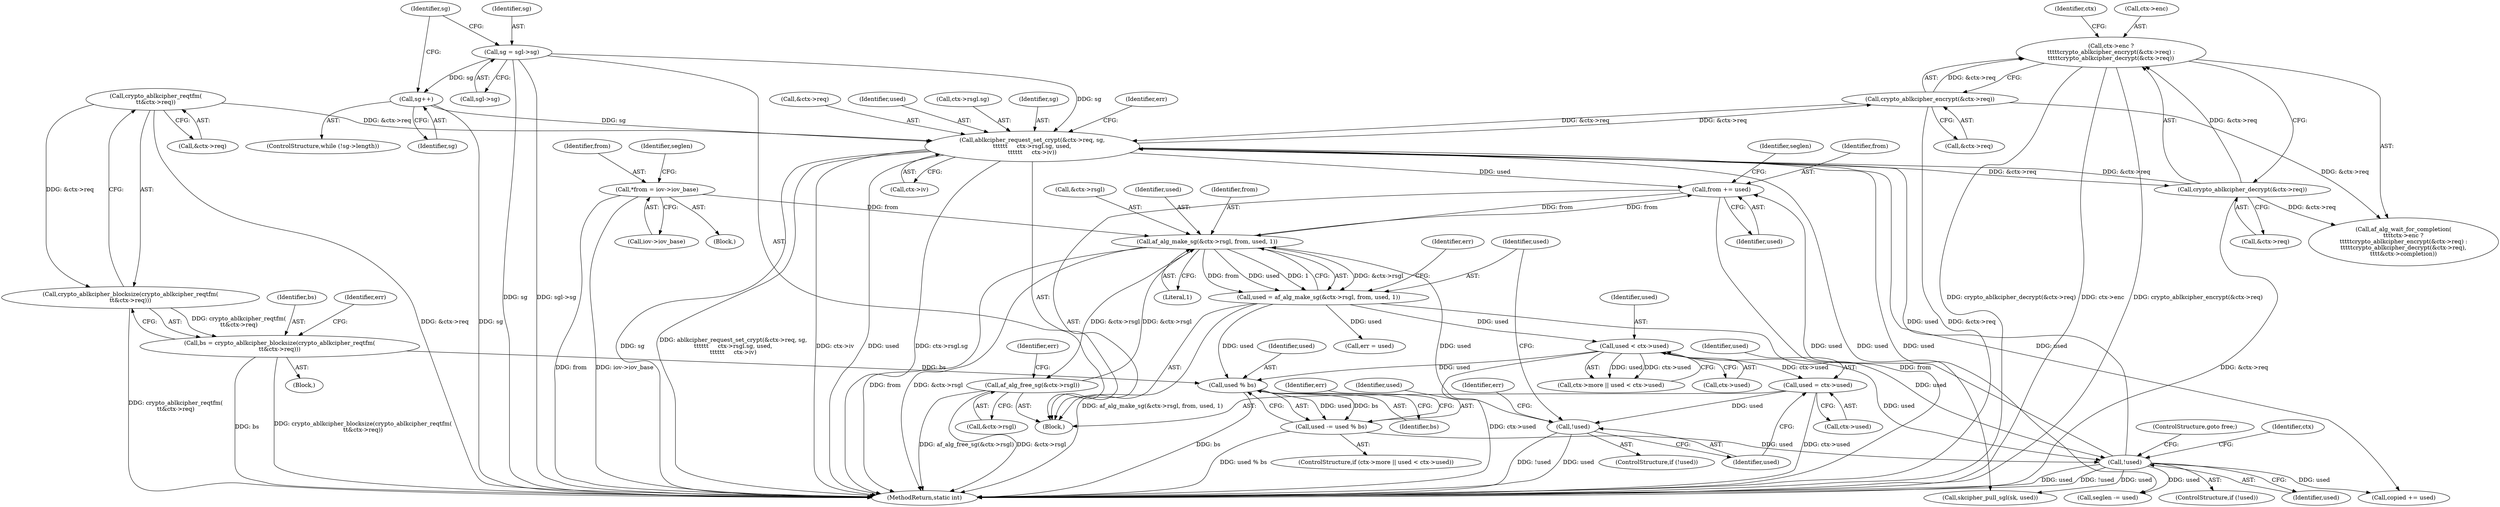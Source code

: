 digraph "0_linux_f3d3342602f8bcbf37d7c46641cb9bca7618eb1c_0@API" {
"1000273" [label="(Call,ctx->enc ?\n\t\t\t\t\tcrypto_ablkcipher_encrypt(&ctx->req) :\n\t\t\t\t\tcrypto_ablkcipher_decrypt(&ctx->req))"];
"1000277" [label="(Call,crypto_ablkcipher_encrypt(&ctx->req))"];
"1000255" [label="(Call,ablkcipher_request_set_crypt(&ctx->req, sg,\n\t\t\t\t\t\t     ctx->rsgl.sg, used,\n\t\t\t\t\t\t     ctx->iv))"];
"1000128" [label="(Call,crypto_ablkcipher_reqtfm(\n\t\t&ctx->req))"];
"1000282" [label="(Call,crypto_ablkcipher_decrypt(&ctx->req))"];
"1000185" [label="(Call,sg = sgl->sg)"];
"1000195" [label="(Call,sg++)"];
"1000252" [label="(Call,!used)"];
"1000237" [label="(Call,used < ctx->used)"];
"1000214" [label="(Call,used = af_alg_make_sg(&ctx->rsgl, from, used, 1))"];
"1000216" [label="(Call,af_alg_make_sg(&ctx->rsgl, from, used, 1))"];
"1000292" [label="(Call,af_alg_free_sg(&ctx->rsgl))"];
"1000177" [label="(Call,*from = iov->iov_base)"];
"1000303" [label="(Call,from += used)"];
"1000203" [label="(Call,!used)"];
"1000197" [label="(Call,used = ctx->used)"];
"1000242" [label="(Call,used -= used % bs)"];
"1000244" [label="(Call,used % bs)"];
"1000125" [label="(Call,bs = crypto_ablkcipher_blocksize(crypto_ablkcipher_reqtfm(\n\t\t&ctx->req)))"];
"1000127" [label="(Call,crypto_ablkcipher_blocksize(crypto_ablkcipher_reqtfm(\n\t\t&ctx->req)))"];
"1000223" [label="(Literal,1)"];
"1000246" [label="(Identifier,bs)"];
"1000204" [label="(Identifier,used)"];
"1000178" [label="(Identifier,from)"];
"1000125" [label="(Call,bs = crypto_ablkcipher_blocksize(crypto_ablkcipher_reqtfm(\n\t\t&ctx->req)))"];
"1000126" [label="(Identifier,bs)"];
"1000271" [label="(Identifier,err)"];
"1000224" [label="(Call,err = used)"];
"1000221" [label="(Identifier,from)"];
"1000272" [label="(Call,af_alg_wait_for_completion(\n\t\t\t\tctx->enc ?\n\t\t\t\t\tcrypto_ablkcipher_encrypt(&ctx->req) :\n\t\t\t\t\tcrypto_ablkcipher_decrypt(&ctx->req),\n\t\t\t\t&ctx->completion))"];
"1000321" [label="(MethodReturn,static int)"];
"1000127" [label="(Call,crypto_ablkcipher_blocksize(crypto_ablkcipher_reqtfm(\n\t\t&ctx->req)))"];
"1000186" [label="(Identifier,sg)"];
"1000305" [label="(Identifier,used)"];
"1000303" [label="(Call,from += used)"];
"1000256" [label="(Call,&ctx->req)"];
"1000277" [label="(Call,crypto_ablkcipher_encrypt(&ctx->req))"];
"1000267" [label="(Call,ctx->iv)"];
"1000196" [label="(Identifier,sg)"];
"1000266" [label="(Identifier,used)"];
"1000273" [label="(Call,ctx->enc ?\n\t\t\t\t\tcrypto_ablkcipher_encrypt(&ctx->req) :\n\t\t\t\t\tcrypto_ablkcipher_decrypt(&ctx->req))"];
"1000193" [label="(Identifier,sg)"];
"1000300" [label="(Call,copied += used)"];
"1000187" [label="(Call,sgl->sg)"];
"1000282" [label="(Call,crypto_ablkcipher_decrypt(&ctx->req))"];
"1000225" [label="(Identifier,err)"];
"1000185" [label="(Call,sg = sgl->sg)"];
"1000274" [label="(Call,ctx->enc)"];
"1000261" [label="(Call,ctx->rsgl.sg)"];
"1000248" [label="(Identifier,err)"];
"1000139" [label="(Identifier,err)"];
"1000253" [label="(Identifier,used)"];
"1000254" [label="(ControlStructure,goto free;)"];
"1000309" [label="(Call,skcipher_pull_sgl(sk, used))"];
"1000233" [label="(Call,ctx->more || used < ctx->used)"];
"1000202" [label="(ControlStructure,if (!used))"];
"1000203" [label="(Call,!used)"];
"1000238" [label="(Identifier,used)"];
"1000245" [label="(Identifier,used)"];
"1000260" [label="(Identifier,sg)"];
"1000215" [label="(Identifier,used)"];
"1000179" [label="(Call,iov->iov_base)"];
"1000214" [label="(Call,used = af_alg_make_sg(&ctx->rsgl, from, used, 1))"];
"1000216" [label="(Call,af_alg_make_sg(&ctx->rsgl, from, used, 1))"];
"1000289" [label="(Identifier,ctx)"];
"1000199" [label="(Call,ctx->used)"];
"1000242" [label="(Call,used -= used % bs)"];
"1000298" [label="(Identifier,err)"];
"1000243" [label="(Identifier,used)"];
"1000244" [label="(Call,used % bs)"];
"1000197" [label="(Call,used = ctx->used)"];
"1000184" [label="(Block,)"];
"1000278" [label="(Call,&ctx->req)"];
"1000190" [label="(ControlStructure,while (!sg->length))"];
"1000177" [label="(Call,*from = iov->iov_base)"];
"1000217" [label="(Call,&ctx->rsgl)"];
"1000307" [label="(Identifier,seglen)"];
"1000207" [label="(Identifier,err)"];
"1000232" [label="(ControlStructure,if (ctx->more || used < ctx->used))"];
"1000255" [label="(Call,ablkcipher_request_set_crypt(&ctx->req, sg,\n\t\t\t\t\t\t     ctx->rsgl.sg, used,\n\t\t\t\t\t\t     ctx->iv))"];
"1000195" [label="(Call,sg++)"];
"1000304" [label="(Identifier,from)"];
"1000306" [label="(Call,seglen -= used)"];
"1000237" [label="(Call,used < ctx->used)"];
"1000169" [label="(Block,)"];
"1000292" [label="(Call,af_alg_free_sg(&ctx->rsgl))"];
"1000198" [label="(Identifier,used)"];
"1000258" [label="(Identifier,ctx)"];
"1000106" [label="(Block,)"];
"1000283" [label="(Call,&ctx->req)"];
"1000239" [label="(Call,ctx->used)"];
"1000129" [label="(Call,&ctx->req)"];
"1000183" [label="(Identifier,seglen)"];
"1000293" [label="(Call,&ctx->rsgl)"];
"1000222" [label="(Identifier,used)"];
"1000251" [label="(ControlStructure,if (!used))"];
"1000128" [label="(Call,crypto_ablkcipher_reqtfm(\n\t\t&ctx->req))"];
"1000252" [label="(Call,!used)"];
"1000273" -> "1000272"  [label="AST: "];
"1000273" -> "1000277"  [label="CFG: "];
"1000273" -> "1000282"  [label="CFG: "];
"1000274" -> "1000273"  [label="AST: "];
"1000277" -> "1000273"  [label="AST: "];
"1000282" -> "1000273"  [label="AST: "];
"1000289" -> "1000273"  [label="CFG: "];
"1000273" -> "1000321"  [label="DDG: crypto_ablkcipher_decrypt(&ctx->req)"];
"1000273" -> "1000321"  [label="DDG: ctx->enc"];
"1000273" -> "1000321"  [label="DDG: crypto_ablkcipher_encrypt(&ctx->req)"];
"1000277" -> "1000273"  [label="DDG: &ctx->req"];
"1000282" -> "1000273"  [label="DDG: &ctx->req"];
"1000277" -> "1000278"  [label="CFG: "];
"1000278" -> "1000277"  [label="AST: "];
"1000277" -> "1000321"  [label="DDG: &ctx->req"];
"1000277" -> "1000255"  [label="DDG: &ctx->req"];
"1000277" -> "1000272"  [label="DDG: &ctx->req"];
"1000255" -> "1000277"  [label="DDG: &ctx->req"];
"1000255" -> "1000184"  [label="AST: "];
"1000255" -> "1000267"  [label="CFG: "];
"1000256" -> "1000255"  [label="AST: "];
"1000260" -> "1000255"  [label="AST: "];
"1000261" -> "1000255"  [label="AST: "];
"1000266" -> "1000255"  [label="AST: "];
"1000267" -> "1000255"  [label="AST: "];
"1000271" -> "1000255"  [label="CFG: "];
"1000255" -> "1000321"  [label="DDG: sg"];
"1000255" -> "1000321"  [label="DDG: ablkcipher_request_set_crypt(&ctx->req, sg,\n\t\t\t\t\t\t     ctx->rsgl.sg, used,\n\t\t\t\t\t\t     ctx->iv)"];
"1000255" -> "1000321"  [label="DDG: ctx->iv"];
"1000255" -> "1000321"  [label="DDG: used"];
"1000255" -> "1000321"  [label="DDG: ctx->rsgl.sg"];
"1000128" -> "1000255"  [label="DDG: &ctx->req"];
"1000282" -> "1000255"  [label="DDG: &ctx->req"];
"1000185" -> "1000255"  [label="DDG: sg"];
"1000195" -> "1000255"  [label="DDG: sg"];
"1000252" -> "1000255"  [label="DDG: used"];
"1000255" -> "1000282"  [label="DDG: &ctx->req"];
"1000255" -> "1000300"  [label="DDG: used"];
"1000255" -> "1000303"  [label="DDG: used"];
"1000255" -> "1000306"  [label="DDG: used"];
"1000255" -> "1000309"  [label="DDG: used"];
"1000128" -> "1000127"  [label="AST: "];
"1000128" -> "1000129"  [label="CFG: "];
"1000129" -> "1000128"  [label="AST: "];
"1000127" -> "1000128"  [label="CFG: "];
"1000128" -> "1000321"  [label="DDG: &ctx->req"];
"1000128" -> "1000127"  [label="DDG: &ctx->req"];
"1000282" -> "1000283"  [label="CFG: "];
"1000283" -> "1000282"  [label="AST: "];
"1000282" -> "1000321"  [label="DDG: &ctx->req"];
"1000282" -> "1000272"  [label="DDG: &ctx->req"];
"1000185" -> "1000184"  [label="AST: "];
"1000185" -> "1000187"  [label="CFG: "];
"1000186" -> "1000185"  [label="AST: "];
"1000187" -> "1000185"  [label="AST: "];
"1000193" -> "1000185"  [label="CFG: "];
"1000185" -> "1000321"  [label="DDG: sg"];
"1000185" -> "1000321"  [label="DDG: sgl->sg"];
"1000185" -> "1000195"  [label="DDG: sg"];
"1000195" -> "1000190"  [label="AST: "];
"1000195" -> "1000196"  [label="CFG: "];
"1000196" -> "1000195"  [label="AST: "];
"1000193" -> "1000195"  [label="CFG: "];
"1000195" -> "1000321"  [label="DDG: sg"];
"1000252" -> "1000251"  [label="AST: "];
"1000252" -> "1000253"  [label="CFG: "];
"1000253" -> "1000252"  [label="AST: "];
"1000254" -> "1000252"  [label="CFG: "];
"1000258" -> "1000252"  [label="CFG: "];
"1000252" -> "1000321"  [label="DDG: used"];
"1000252" -> "1000321"  [label="DDG: !used"];
"1000237" -> "1000252"  [label="DDG: used"];
"1000242" -> "1000252"  [label="DDG: used"];
"1000214" -> "1000252"  [label="DDG: used"];
"1000252" -> "1000300"  [label="DDG: used"];
"1000252" -> "1000303"  [label="DDG: used"];
"1000252" -> "1000306"  [label="DDG: used"];
"1000252" -> "1000309"  [label="DDG: used"];
"1000237" -> "1000233"  [label="AST: "];
"1000237" -> "1000239"  [label="CFG: "];
"1000238" -> "1000237"  [label="AST: "];
"1000239" -> "1000237"  [label="AST: "];
"1000233" -> "1000237"  [label="CFG: "];
"1000237" -> "1000321"  [label="DDG: ctx->used"];
"1000237" -> "1000197"  [label="DDG: ctx->used"];
"1000237" -> "1000233"  [label="DDG: used"];
"1000237" -> "1000233"  [label="DDG: ctx->used"];
"1000214" -> "1000237"  [label="DDG: used"];
"1000237" -> "1000244"  [label="DDG: used"];
"1000214" -> "1000184"  [label="AST: "];
"1000214" -> "1000216"  [label="CFG: "];
"1000215" -> "1000214"  [label="AST: "];
"1000216" -> "1000214"  [label="AST: "];
"1000225" -> "1000214"  [label="CFG: "];
"1000214" -> "1000321"  [label="DDG: af_alg_make_sg(&ctx->rsgl, from, used, 1)"];
"1000216" -> "1000214"  [label="DDG: &ctx->rsgl"];
"1000216" -> "1000214"  [label="DDG: from"];
"1000216" -> "1000214"  [label="DDG: used"];
"1000216" -> "1000214"  [label="DDG: 1"];
"1000214" -> "1000224"  [label="DDG: used"];
"1000214" -> "1000244"  [label="DDG: used"];
"1000216" -> "1000223"  [label="CFG: "];
"1000217" -> "1000216"  [label="AST: "];
"1000221" -> "1000216"  [label="AST: "];
"1000222" -> "1000216"  [label="AST: "];
"1000223" -> "1000216"  [label="AST: "];
"1000216" -> "1000321"  [label="DDG: from"];
"1000216" -> "1000321"  [label="DDG: &ctx->rsgl"];
"1000292" -> "1000216"  [label="DDG: &ctx->rsgl"];
"1000177" -> "1000216"  [label="DDG: from"];
"1000303" -> "1000216"  [label="DDG: from"];
"1000203" -> "1000216"  [label="DDG: used"];
"1000216" -> "1000292"  [label="DDG: &ctx->rsgl"];
"1000216" -> "1000303"  [label="DDG: from"];
"1000292" -> "1000184"  [label="AST: "];
"1000292" -> "1000293"  [label="CFG: "];
"1000293" -> "1000292"  [label="AST: "];
"1000298" -> "1000292"  [label="CFG: "];
"1000292" -> "1000321"  [label="DDG: af_alg_free_sg(&ctx->rsgl)"];
"1000292" -> "1000321"  [label="DDG: &ctx->rsgl"];
"1000177" -> "1000169"  [label="AST: "];
"1000177" -> "1000179"  [label="CFG: "];
"1000178" -> "1000177"  [label="AST: "];
"1000179" -> "1000177"  [label="AST: "];
"1000183" -> "1000177"  [label="CFG: "];
"1000177" -> "1000321"  [label="DDG: from"];
"1000177" -> "1000321"  [label="DDG: iov->iov_base"];
"1000303" -> "1000184"  [label="AST: "];
"1000303" -> "1000305"  [label="CFG: "];
"1000304" -> "1000303"  [label="AST: "];
"1000305" -> "1000303"  [label="AST: "];
"1000307" -> "1000303"  [label="CFG: "];
"1000303" -> "1000321"  [label="DDG: from"];
"1000203" -> "1000202"  [label="AST: "];
"1000203" -> "1000204"  [label="CFG: "];
"1000204" -> "1000203"  [label="AST: "];
"1000207" -> "1000203"  [label="CFG: "];
"1000215" -> "1000203"  [label="CFG: "];
"1000203" -> "1000321"  [label="DDG: !used"];
"1000203" -> "1000321"  [label="DDG: used"];
"1000197" -> "1000203"  [label="DDG: used"];
"1000197" -> "1000184"  [label="AST: "];
"1000197" -> "1000199"  [label="CFG: "];
"1000198" -> "1000197"  [label="AST: "];
"1000199" -> "1000197"  [label="AST: "];
"1000204" -> "1000197"  [label="CFG: "];
"1000197" -> "1000321"  [label="DDG: ctx->used"];
"1000242" -> "1000232"  [label="AST: "];
"1000242" -> "1000244"  [label="CFG: "];
"1000243" -> "1000242"  [label="AST: "];
"1000244" -> "1000242"  [label="AST: "];
"1000248" -> "1000242"  [label="CFG: "];
"1000242" -> "1000321"  [label="DDG: used % bs"];
"1000244" -> "1000242"  [label="DDG: used"];
"1000244" -> "1000242"  [label="DDG: bs"];
"1000244" -> "1000246"  [label="CFG: "];
"1000245" -> "1000244"  [label="AST: "];
"1000246" -> "1000244"  [label="AST: "];
"1000244" -> "1000321"  [label="DDG: bs"];
"1000125" -> "1000244"  [label="DDG: bs"];
"1000125" -> "1000106"  [label="AST: "];
"1000125" -> "1000127"  [label="CFG: "];
"1000126" -> "1000125"  [label="AST: "];
"1000127" -> "1000125"  [label="AST: "];
"1000139" -> "1000125"  [label="CFG: "];
"1000125" -> "1000321"  [label="DDG: bs"];
"1000125" -> "1000321"  [label="DDG: crypto_ablkcipher_blocksize(crypto_ablkcipher_reqtfm(\n\t\t&ctx->req))"];
"1000127" -> "1000125"  [label="DDG: crypto_ablkcipher_reqtfm(\n\t\t&ctx->req)"];
"1000127" -> "1000321"  [label="DDG: crypto_ablkcipher_reqtfm(\n\t\t&ctx->req)"];
}
